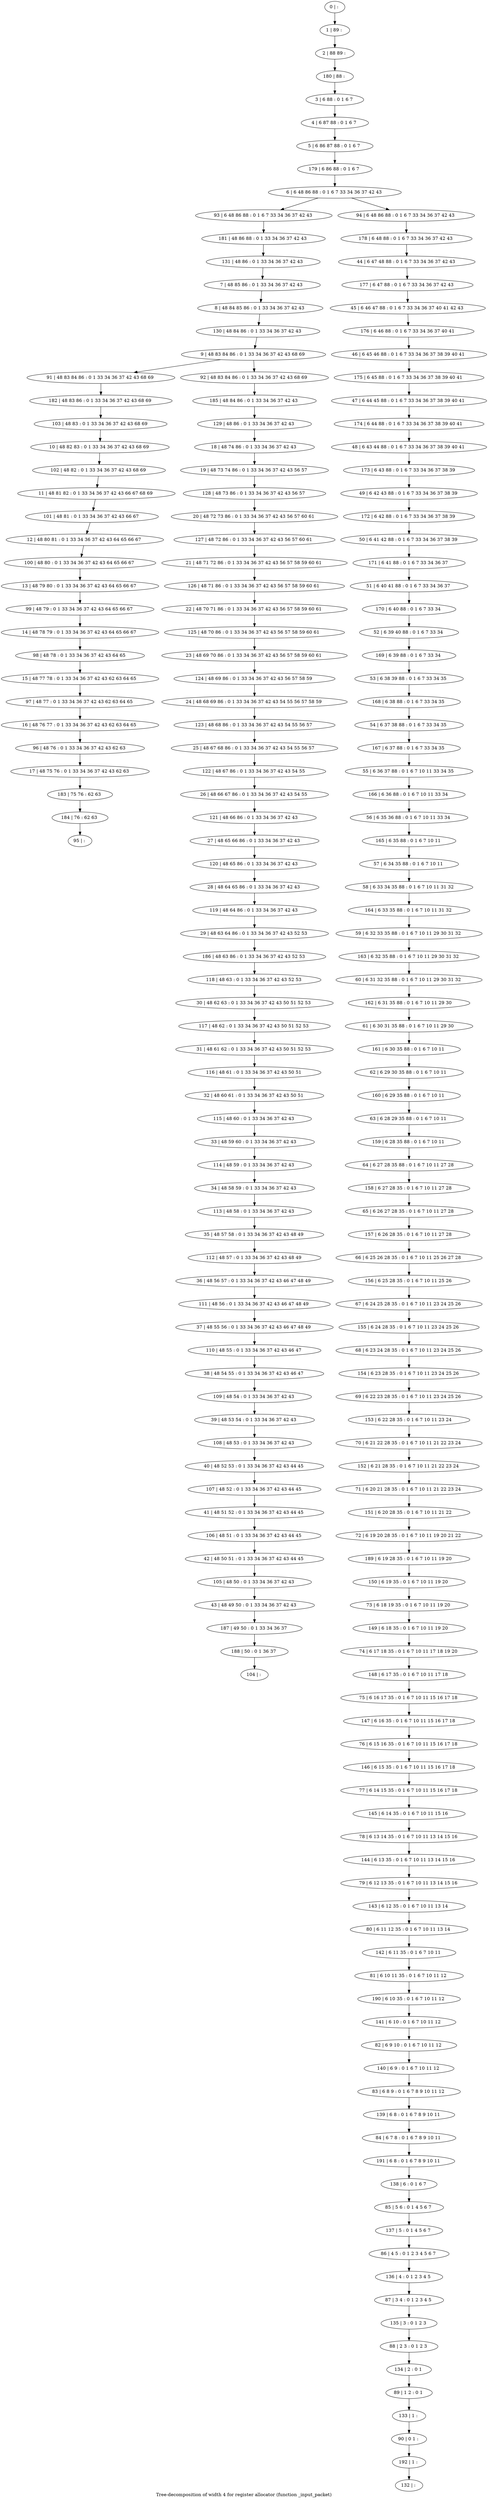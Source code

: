 digraph G {
graph [label="Tree-decomposition of width 4 for register allocator (function _input_packet)"]
0[label="0 | : "];
1[label="1 | 89 : "];
2[label="2 | 88 89 : "];
3[label="3 | 6 88 : 0 1 6 7 "];
4[label="4 | 6 87 88 : 0 1 6 7 "];
5[label="5 | 6 86 87 88 : 0 1 6 7 "];
6[label="6 | 6 48 86 88 : 0 1 6 7 33 34 36 37 42 43 "];
7[label="7 | 48 85 86 : 0 1 33 34 36 37 42 43 "];
8[label="8 | 48 84 85 86 : 0 1 33 34 36 37 42 43 "];
9[label="9 | 48 83 84 86 : 0 1 33 34 36 37 42 43 68 69 "];
10[label="10 | 48 82 83 : 0 1 33 34 36 37 42 43 68 69 "];
11[label="11 | 48 81 82 : 0 1 33 34 36 37 42 43 66 67 68 69 "];
12[label="12 | 48 80 81 : 0 1 33 34 36 37 42 43 64 65 66 67 "];
13[label="13 | 48 79 80 : 0 1 33 34 36 37 42 43 64 65 66 67 "];
14[label="14 | 48 78 79 : 0 1 33 34 36 37 42 43 64 65 66 67 "];
15[label="15 | 48 77 78 : 0 1 33 34 36 37 42 43 62 63 64 65 "];
16[label="16 | 48 76 77 : 0 1 33 34 36 37 42 43 62 63 64 65 "];
17[label="17 | 48 75 76 : 0 1 33 34 36 37 42 43 62 63 "];
18[label="18 | 48 74 86 : 0 1 33 34 36 37 42 43 "];
19[label="19 | 48 73 74 86 : 0 1 33 34 36 37 42 43 56 57 "];
20[label="20 | 48 72 73 86 : 0 1 33 34 36 37 42 43 56 57 60 61 "];
21[label="21 | 48 71 72 86 : 0 1 33 34 36 37 42 43 56 57 58 59 60 61 "];
22[label="22 | 48 70 71 86 : 0 1 33 34 36 37 42 43 56 57 58 59 60 61 "];
23[label="23 | 48 69 70 86 : 0 1 33 34 36 37 42 43 56 57 58 59 60 61 "];
24[label="24 | 48 68 69 86 : 0 1 33 34 36 37 42 43 54 55 56 57 58 59 "];
25[label="25 | 48 67 68 86 : 0 1 33 34 36 37 42 43 54 55 56 57 "];
26[label="26 | 48 66 67 86 : 0 1 33 34 36 37 42 43 54 55 "];
27[label="27 | 48 65 66 86 : 0 1 33 34 36 37 42 43 "];
28[label="28 | 48 64 65 86 : 0 1 33 34 36 37 42 43 "];
29[label="29 | 48 63 64 86 : 0 1 33 34 36 37 42 43 52 53 "];
30[label="30 | 48 62 63 : 0 1 33 34 36 37 42 43 50 51 52 53 "];
31[label="31 | 48 61 62 : 0 1 33 34 36 37 42 43 50 51 52 53 "];
32[label="32 | 48 60 61 : 0 1 33 34 36 37 42 43 50 51 "];
33[label="33 | 48 59 60 : 0 1 33 34 36 37 42 43 "];
34[label="34 | 48 58 59 : 0 1 33 34 36 37 42 43 "];
35[label="35 | 48 57 58 : 0 1 33 34 36 37 42 43 48 49 "];
36[label="36 | 48 56 57 : 0 1 33 34 36 37 42 43 46 47 48 49 "];
37[label="37 | 48 55 56 : 0 1 33 34 36 37 42 43 46 47 48 49 "];
38[label="38 | 48 54 55 : 0 1 33 34 36 37 42 43 46 47 "];
39[label="39 | 48 53 54 : 0 1 33 34 36 37 42 43 "];
40[label="40 | 48 52 53 : 0 1 33 34 36 37 42 43 44 45 "];
41[label="41 | 48 51 52 : 0 1 33 34 36 37 42 43 44 45 "];
42[label="42 | 48 50 51 : 0 1 33 34 36 37 42 43 44 45 "];
43[label="43 | 48 49 50 : 0 1 33 34 36 37 42 43 "];
44[label="44 | 6 47 48 88 : 0 1 6 7 33 34 36 37 42 43 "];
45[label="45 | 6 46 47 88 : 0 1 6 7 33 34 36 37 40 41 42 43 "];
46[label="46 | 6 45 46 88 : 0 1 6 7 33 34 36 37 38 39 40 41 "];
47[label="47 | 6 44 45 88 : 0 1 6 7 33 34 36 37 38 39 40 41 "];
48[label="48 | 6 43 44 88 : 0 1 6 7 33 34 36 37 38 39 40 41 "];
49[label="49 | 6 42 43 88 : 0 1 6 7 33 34 36 37 38 39 "];
50[label="50 | 6 41 42 88 : 0 1 6 7 33 34 36 37 38 39 "];
51[label="51 | 6 40 41 88 : 0 1 6 7 33 34 36 37 "];
52[label="52 | 6 39 40 88 : 0 1 6 7 33 34 "];
53[label="53 | 6 38 39 88 : 0 1 6 7 33 34 35 "];
54[label="54 | 6 37 38 88 : 0 1 6 7 33 34 35 "];
55[label="55 | 6 36 37 88 : 0 1 6 7 10 11 33 34 35 "];
56[label="56 | 6 35 36 88 : 0 1 6 7 10 11 33 34 "];
57[label="57 | 6 34 35 88 : 0 1 6 7 10 11 "];
58[label="58 | 6 33 34 35 88 : 0 1 6 7 10 11 31 32 "];
59[label="59 | 6 32 33 35 88 : 0 1 6 7 10 11 29 30 31 32 "];
60[label="60 | 6 31 32 35 88 : 0 1 6 7 10 11 29 30 31 32 "];
61[label="61 | 6 30 31 35 88 : 0 1 6 7 10 11 29 30 "];
62[label="62 | 6 29 30 35 88 : 0 1 6 7 10 11 "];
63[label="63 | 6 28 29 35 88 : 0 1 6 7 10 11 "];
64[label="64 | 6 27 28 35 88 : 0 1 6 7 10 11 27 28 "];
65[label="65 | 6 26 27 28 35 : 0 1 6 7 10 11 27 28 "];
66[label="66 | 6 25 26 28 35 : 0 1 6 7 10 11 25 26 27 28 "];
67[label="67 | 6 24 25 28 35 : 0 1 6 7 10 11 23 24 25 26 "];
68[label="68 | 6 23 24 28 35 : 0 1 6 7 10 11 23 24 25 26 "];
69[label="69 | 6 22 23 28 35 : 0 1 6 7 10 11 23 24 25 26 "];
70[label="70 | 6 21 22 28 35 : 0 1 6 7 10 11 21 22 23 24 "];
71[label="71 | 6 20 21 28 35 : 0 1 6 7 10 11 21 22 23 24 "];
72[label="72 | 6 19 20 28 35 : 0 1 6 7 10 11 19 20 21 22 "];
73[label="73 | 6 18 19 35 : 0 1 6 7 10 11 19 20 "];
74[label="74 | 6 17 18 35 : 0 1 6 7 10 11 17 18 19 20 "];
75[label="75 | 6 16 17 35 : 0 1 6 7 10 11 15 16 17 18 "];
76[label="76 | 6 15 16 35 : 0 1 6 7 10 11 15 16 17 18 "];
77[label="77 | 6 14 15 35 : 0 1 6 7 10 11 15 16 17 18 "];
78[label="78 | 6 13 14 35 : 0 1 6 7 10 11 13 14 15 16 "];
79[label="79 | 6 12 13 35 : 0 1 6 7 10 11 13 14 15 16 "];
80[label="80 | 6 11 12 35 : 0 1 6 7 10 11 13 14 "];
81[label="81 | 6 10 11 35 : 0 1 6 7 10 11 12 "];
82[label="82 | 6 9 10 : 0 1 6 7 10 11 12 "];
83[label="83 | 6 8 9 : 0 1 6 7 8 9 10 11 12 "];
84[label="84 | 6 7 8 : 0 1 6 7 8 9 10 11 "];
85[label="85 | 5 6 : 0 1 4 5 6 7 "];
86[label="86 | 4 5 : 0 1 2 3 4 5 6 7 "];
87[label="87 | 3 4 : 0 1 2 3 4 5 "];
88[label="88 | 2 3 : 0 1 2 3 "];
89[label="89 | 1 2 : 0 1 "];
90[label="90 | 0 1 : "];
91[label="91 | 48 83 84 86 : 0 1 33 34 36 37 42 43 68 69 "];
92[label="92 | 48 83 84 86 : 0 1 33 34 36 37 42 43 68 69 "];
93[label="93 | 6 48 86 88 : 0 1 6 7 33 34 36 37 42 43 "];
94[label="94 | 6 48 86 88 : 0 1 6 7 33 34 36 37 42 43 "];
95[label="95 | : "];
96[label="96 | 48 76 : 0 1 33 34 36 37 42 43 62 63 "];
97[label="97 | 48 77 : 0 1 33 34 36 37 42 43 62 63 64 65 "];
98[label="98 | 48 78 : 0 1 33 34 36 37 42 43 64 65 "];
99[label="99 | 48 79 : 0 1 33 34 36 37 42 43 64 65 66 67 "];
100[label="100 | 48 80 : 0 1 33 34 36 37 42 43 64 65 66 67 "];
101[label="101 | 48 81 : 0 1 33 34 36 37 42 43 66 67 "];
102[label="102 | 48 82 : 0 1 33 34 36 37 42 43 68 69 "];
103[label="103 | 48 83 : 0 1 33 34 36 37 42 43 68 69 "];
104[label="104 | : "];
105[label="105 | 48 50 : 0 1 33 34 36 37 42 43 "];
106[label="106 | 48 51 : 0 1 33 34 36 37 42 43 44 45 "];
107[label="107 | 48 52 : 0 1 33 34 36 37 42 43 44 45 "];
108[label="108 | 48 53 : 0 1 33 34 36 37 42 43 "];
109[label="109 | 48 54 : 0 1 33 34 36 37 42 43 "];
110[label="110 | 48 55 : 0 1 33 34 36 37 42 43 46 47 "];
111[label="111 | 48 56 : 0 1 33 34 36 37 42 43 46 47 48 49 "];
112[label="112 | 48 57 : 0 1 33 34 36 37 42 43 48 49 "];
113[label="113 | 48 58 : 0 1 33 34 36 37 42 43 "];
114[label="114 | 48 59 : 0 1 33 34 36 37 42 43 "];
115[label="115 | 48 60 : 0 1 33 34 36 37 42 43 "];
116[label="116 | 48 61 : 0 1 33 34 36 37 42 43 50 51 "];
117[label="117 | 48 62 : 0 1 33 34 36 37 42 43 50 51 52 53 "];
118[label="118 | 48 63 : 0 1 33 34 36 37 42 43 52 53 "];
119[label="119 | 48 64 86 : 0 1 33 34 36 37 42 43 "];
120[label="120 | 48 65 86 : 0 1 33 34 36 37 42 43 "];
121[label="121 | 48 66 86 : 0 1 33 34 36 37 42 43 "];
122[label="122 | 48 67 86 : 0 1 33 34 36 37 42 43 54 55 "];
123[label="123 | 48 68 86 : 0 1 33 34 36 37 42 43 54 55 56 57 "];
124[label="124 | 48 69 86 : 0 1 33 34 36 37 42 43 56 57 58 59 "];
125[label="125 | 48 70 86 : 0 1 33 34 36 37 42 43 56 57 58 59 60 61 "];
126[label="126 | 48 71 86 : 0 1 33 34 36 37 42 43 56 57 58 59 60 61 "];
127[label="127 | 48 72 86 : 0 1 33 34 36 37 42 43 56 57 60 61 "];
128[label="128 | 48 73 86 : 0 1 33 34 36 37 42 43 56 57 "];
129[label="129 | 48 86 : 0 1 33 34 36 37 42 43 "];
130[label="130 | 48 84 86 : 0 1 33 34 36 37 42 43 "];
131[label="131 | 48 86 : 0 1 33 34 36 37 42 43 "];
132[label="132 | : "];
133[label="133 | 1 : "];
134[label="134 | 2 : 0 1 "];
135[label="135 | 3 : 0 1 2 3 "];
136[label="136 | 4 : 0 1 2 3 4 5 "];
137[label="137 | 5 : 0 1 4 5 6 7 "];
138[label="138 | 6 : 0 1 6 7 "];
139[label="139 | 6 8 : 0 1 6 7 8 9 10 11 "];
140[label="140 | 6 9 : 0 1 6 7 10 11 12 "];
141[label="141 | 6 10 : 0 1 6 7 10 11 12 "];
142[label="142 | 6 11 35 : 0 1 6 7 10 11 "];
143[label="143 | 6 12 35 : 0 1 6 7 10 11 13 14 "];
144[label="144 | 6 13 35 : 0 1 6 7 10 11 13 14 15 16 "];
145[label="145 | 6 14 35 : 0 1 6 7 10 11 15 16 "];
146[label="146 | 6 15 35 : 0 1 6 7 10 11 15 16 17 18 "];
147[label="147 | 6 16 35 : 0 1 6 7 10 11 15 16 17 18 "];
148[label="148 | 6 17 35 : 0 1 6 7 10 11 17 18 "];
149[label="149 | 6 18 35 : 0 1 6 7 10 11 19 20 "];
150[label="150 | 6 19 35 : 0 1 6 7 10 11 19 20 "];
151[label="151 | 6 20 28 35 : 0 1 6 7 10 11 21 22 "];
152[label="152 | 6 21 28 35 : 0 1 6 7 10 11 21 22 23 24 "];
153[label="153 | 6 22 28 35 : 0 1 6 7 10 11 23 24 "];
154[label="154 | 6 23 28 35 : 0 1 6 7 10 11 23 24 25 26 "];
155[label="155 | 6 24 28 35 : 0 1 6 7 10 11 23 24 25 26 "];
156[label="156 | 6 25 28 35 : 0 1 6 7 10 11 25 26 "];
157[label="157 | 6 26 28 35 : 0 1 6 7 10 11 27 28 "];
158[label="158 | 6 27 28 35 : 0 1 6 7 10 11 27 28 "];
159[label="159 | 6 28 35 88 : 0 1 6 7 10 11 "];
160[label="160 | 6 29 35 88 : 0 1 6 7 10 11 "];
161[label="161 | 6 30 35 88 : 0 1 6 7 10 11 "];
162[label="162 | 6 31 35 88 : 0 1 6 7 10 11 29 30 "];
163[label="163 | 6 32 35 88 : 0 1 6 7 10 11 29 30 31 32 "];
164[label="164 | 6 33 35 88 : 0 1 6 7 10 11 31 32 "];
165[label="165 | 6 35 88 : 0 1 6 7 10 11 "];
166[label="166 | 6 36 88 : 0 1 6 7 10 11 33 34 "];
167[label="167 | 6 37 88 : 0 1 6 7 33 34 35 "];
168[label="168 | 6 38 88 : 0 1 6 7 33 34 35 "];
169[label="169 | 6 39 88 : 0 1 6 7 33 34 "];
170[label="170 | 6 40 88 : 0 1 6 7 33 34 "];
171[label="171 | 6 41 88 : 0 1 6 7 33 34 36 37 "];
172[label="172 | 6 42 88 : 0 1 6 7 33 34 36 37 38 39 "];
173[label="173 | 6 43 88 : 0 1 6 7 33 34 36 37 38 39 "];
174[label="174 | 6 44 88 : 0 1 6 7 33 34 36 37 38 39 40 41 "];
175[label="175 | 6 45 88 : 0 1 6 7 33 34 36 37 38 39 40 41 "];
176[label="176 | 6 46 88 : 0 1 6 7 33 34 36 37 40 41 "];
177[label="177 | 6 47 88 : 0 1 6 7 33 34 36 37 42 43 "];
178[label="178 | 6 48 88 : 0 1 6 7 33 34 36 37 42 43 "];
179[label="179 | 6 86 88 : 0 1 6 7 "];
180[label="180 | 88 : "];
181[label="181 | 48 86 88 : 0 1 33 34 36 37 42 43 "];
182[label="182 | 48 83 86 : 0 1 33 34 36 37 42 43 68 69 "];
183[label="183 | 75 76 : 62 63 "];
184[label="184 | 76 : 62 63 "];
185[label="185 | 48 84 86 : 0 1 33 34 36 37 42 43 "];
186[label="186 | 48 63 86 : 0 1 33 34 36 37 42 43 52 53 "];
187[label="187 | 49 50 : 0 1 33 34 36 37 "];
188[label="188 | 50 : 0 1 36 37 "];
189[label="189 | 6 19 28 35 : 0 1 6 7 10 11 19 20 "];
190[label="190 | 6 10 35 : 0 1 6 7 10 11 12 "];
191[label="191 | 6 8 : 0 1 6 7 8 9 10 11 "];
192[label="192 | 1 : "];
0->1 ;
1->2 ;
3->4 ;
4->5 ;
7->8 ;
18->19 ;
57->58 ;
9->91 ;
9->92 ;
6->93 ;
6->94 ;
96->17 ;
16->96 ;
97->16 ;
15->97 ;
98->15 ;
14->98 ;
99->14 ;
13->99 ;
100->13 ;
12->100 ;
101->12 ;
11->101 ;
102->11 ;
10->102 ;
103->10 ;
105->43 ;
42->105 ;
106->42 ;
41->106 ;
107->41 ;
40->107 ;
108->40 ;
39->108 ;
109->39 ;
38->109 ;
110->38 ;
37->110 ;
111->37 ;
36->111 ;
112->36 ;
35->112 ;
113->35 ;
34->113 ;
114->34 ;
33->114 ;
115->33 ;
32->115 ;
116->32 ;
31->116 ;
117->31 ;
30->117 ;
118->30 ;
119->29 ;
28->119 ;
120->28 ;
27->120 ;
121->27 ;
26->121 ;
122->26 ;
25->122 ;
123->25 ;
24->123 ;
124->24 ;
23->124 ;
125->23 ;
22->125 ;
126->22 ;
21->126 ;
127->21 ;
20->127 ;
128->20 ;
19->128 ;
129->18 ;
130->9 ;
8->130 ;
131->7 ;
133->90 ;
89->133 ;
134->89 ;
88->134 ;
135->88 ;
87->135 ;
136->87 ;
86->136 ;
137->86 ;
85->137 ;
138->85 ;
139->84 ;
83->139 ;
140->83 ;
82->140 ;
141->82 ;
142->81 ;
80->142 ;
143->80 ;
79->143 ;
144->79 ;
78->144 ;
145->78 ;
77->145 ;
146->77 ;
76->146 ;
147->76 ;
75->147 ;
148->75 ;
74->148 ;
149->74 ;
73->149 ;
150->73 ;
151->72 ;
71->151 ;
152->71 ;
70->152 ;
153->70 ;
69->153 ;
154->69 ;
68->154 ;
155->68 ;
67->155 ;
156->67 ;
66->156 ;
157->66 ;
65->157 ;
158->65 ;
64->158 ;
159->64 ;
63->159 ;
160->63 ;
62->160 ;
161->62 ;
61->161 ;
162->61 ;
60->162 ;
163->60 ;
59->163 ;
164->59 ;
58->164 ;
165->57 ;
56->165 ;
166->56 ;
55->166 ;
167->55 ;
54->167 ;
168->54 ;
53->168 ;
169->53 ;
52->169 ;
170->52 ;
51->170 ;
171->51 ;
50->171 ;
172->50 ;
49->172 ;
173->49 ;
48->173 ;
174->48 ;
47->174 ;
175->47 ;
46->175 ;
176->46 ;
45->176 ;
177->45 ;
44->177 ;
178->44 ;
94->178 ;
179->6 ;
5->179 ;
180->3 ;
2->180 ;
181->131 ;
93->181 ;
182->103 ;
91->182 ;
17->183 ;
184->95 ;
183->184 ;
185->129 ;
92->185 ;
186->118 ;
29->186 ;
43->187 ;
188->104 ;
187->188 ;
189->150 ;
72->189 ;
190->141 ;
81->190 ;
191->138 ;
84->191 ;
192->132 ;
90->192 ;
}
